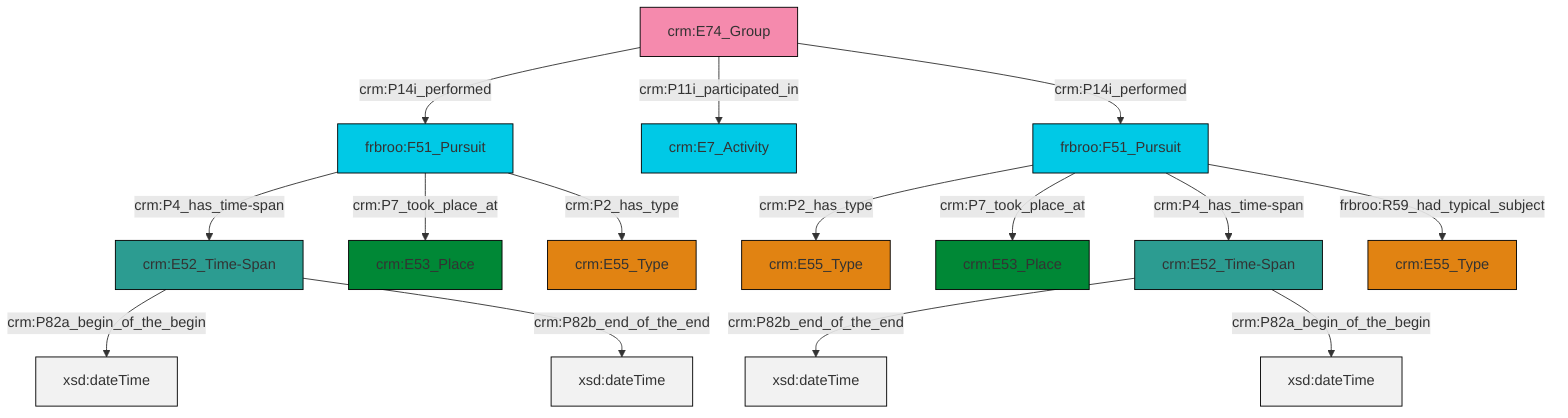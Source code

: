 graph TD
classDef Literal fill:#f2f2f2,stroke:#000000;
classDef CRM_Entity fill:#FFFFFF,stroke:#000000;
classDef Temporal_Entity fill:#00C9E6, stroke:#000000;
classDef Type fill:#E18312, stroke:#000000;
classDef Time-Span fill:#2C9C91, stroke:#000000;
classDef Appellation fill:#FFEB7F, stroke:#000000;
classDef Place fill:#008836, stroke:#000000;
classDef Persistent_Item fill:#B266B2, stroke:#000000;
classDef Conceptual_Object fill:#FFD700, stroke:#000000;
classDef Physical_Thing fill:#D2B48C, stroke:#000000;
classDef Actor fill:#f58aad, stroke:#000000;
classDef PC_Classes fill:#4ce600, stroke:#000000;
classDef Multi fill:#cccccc,stroke:#000000;

0["crm:E74_Group"]:::Actor -->|crm:P14i_performed| 1["frbroo:F51_Pursuit"]:::Temporal_Entity
1["frbroo:F51_Pursuit"]:::Temporal_Entity -->|crm:P4_has_time-span| 2["crm:E52_Time-Span"]:::Time-Span
0["crm:E74_Group"]:::Actor -->|crm:P11i_participated_in| 5["crm:E7_Activity"]:::Temporal_Entity
1["frbroo:F51_Pursuit"]:::Temporal_Entity -->|crm:P2_has_type| 6["crm:E55_Type"]:::Type
9["frbroo:F51_Pursuit"]:::Temporal_Entity -->|crm:P7_took_place_at| 10["crm:E53_Place"]:::Place
2["crm:E52_Time-Span"]:::Time-Span -->|crm:P82a_begin_of_the_begin| 11[xsd:dateTime]:::Literal
13["crm:E52_Time-Span"]:::Time-Span -->|crm:P82b_end_of_the_end| 14[xsd:dateTime]:::Literal
9["frbroo:F51_Pursuit"]:::Temporal_Entity -->|frbroo:R59_had_typical_subject| 15["crm:E55_Type"]:::Type
0["crm:E74_Group"]:::Actor -->|crm:P14i_performed| 9["frbroo:F51_Pursuit"]:::Temporal_Entity
9["frbroo:F51_Pursuit"]:::Temporal_Entity -->|crm:P4_has_time-span| 13["crm:E52_Time-Span"]:::Time-Span
1["frbroo:F51_Pursuit"]:::Temporal_Entity -->|crm:P7_took_place_at| 3["crm:E53_Place"]:::Place
2["crm:E52_Time-Span"]:::Time-Span -->|crm:P82b_end_of_the_end| 24[xsd:dateTime]:::Literal
13["crm:E52_Time-Span"]:::Time-Span -->|crm:P82a_begin_of_the_begin| 25[xsd:dateTime]:::Literal
9["frbroo:F51_Pursuit"]:::Temporal_Entity -->|crm:P2_has_type| 7["crm:E55_Type"]:::Type